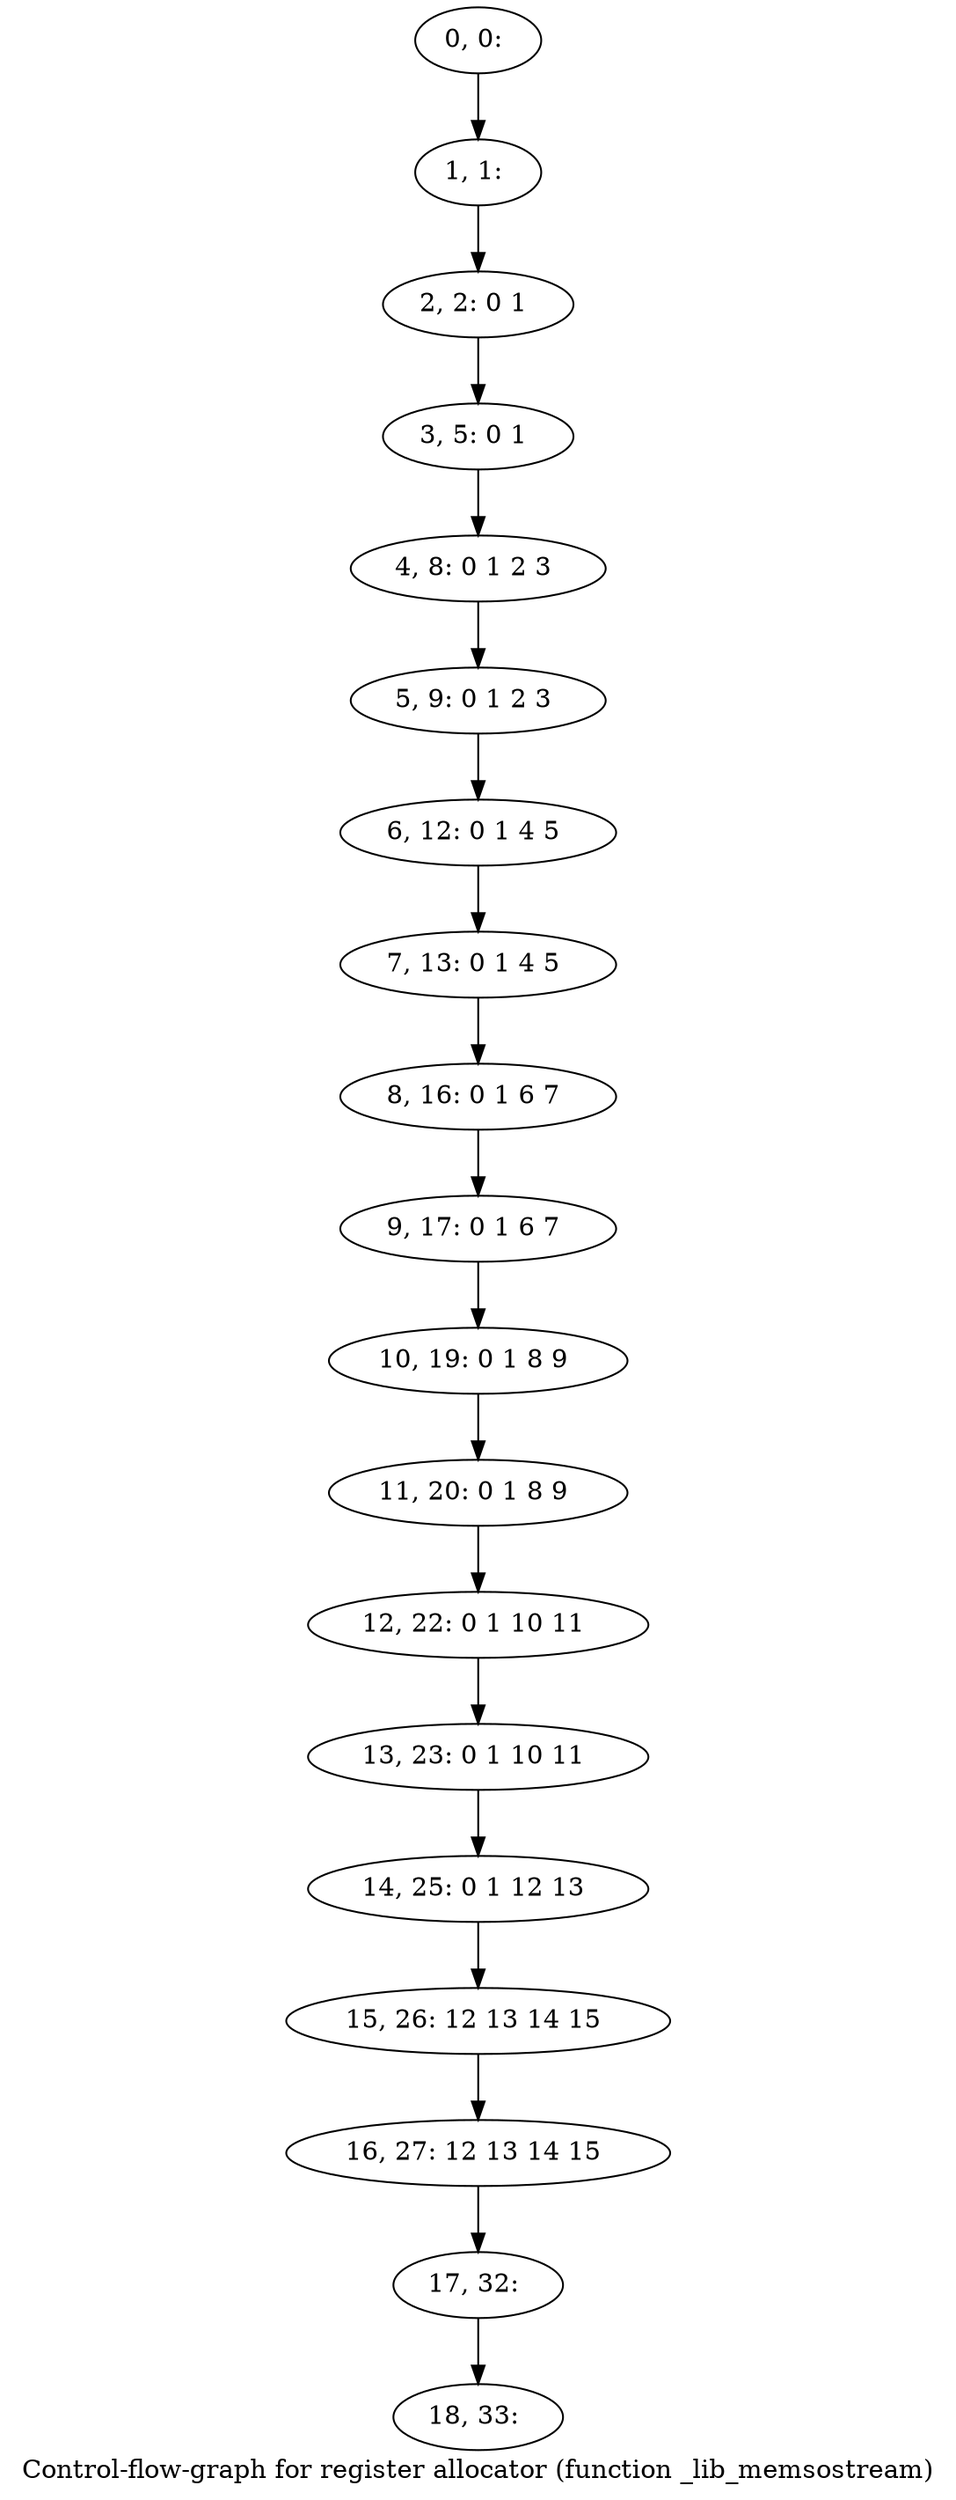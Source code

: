 digraph G {
graph [label="Control-flow-graph for register allocator (function _lib_memsostream)"]
0[label="0, 0: "];
1[label="1, 1: "];
2[label="2, 2: 0 1 "];
3[label="3, 5: 0 1 "];
4[label="4, 8: 0 1 2 3 "];
5[label="5, 9: 0 1 2 3 "];
6[label="6, 12: 0 1 4 5 "];
7[label="7, 13: 0 1 4 5 "];
8[label="8, 16: 0 1 6 7 "];
9[label="9, 17: 0 1 6 7 "];
10[label="10, 19: 0 1 8 9 "];
11[label="11, 20: 0 1 8 9 "];
12[label="12, 22: 0 1 10 11 "];
13[label="13, 23: 0 1 10 11 "];
14[label="14, 25: 0 1 12 13 "];
15[label="15, 26: 12 13 14 15 "];
16[label="16, 27: 12 13 14 15 "];
17[label="17, 32: "];
18[label="18, 33: "];
0->1 ;
1->2 ;
2->3 ;
3->4 ;
4->5 ;
5->6 ;
6->7 ;
7->8 ;
8->9 ;
9->10 ;
10->11 ;
11->12 ;
12->13 ;
13->14 ;
14->15 ;
15->16 ;
16->17 ;
17->18 ;
}
